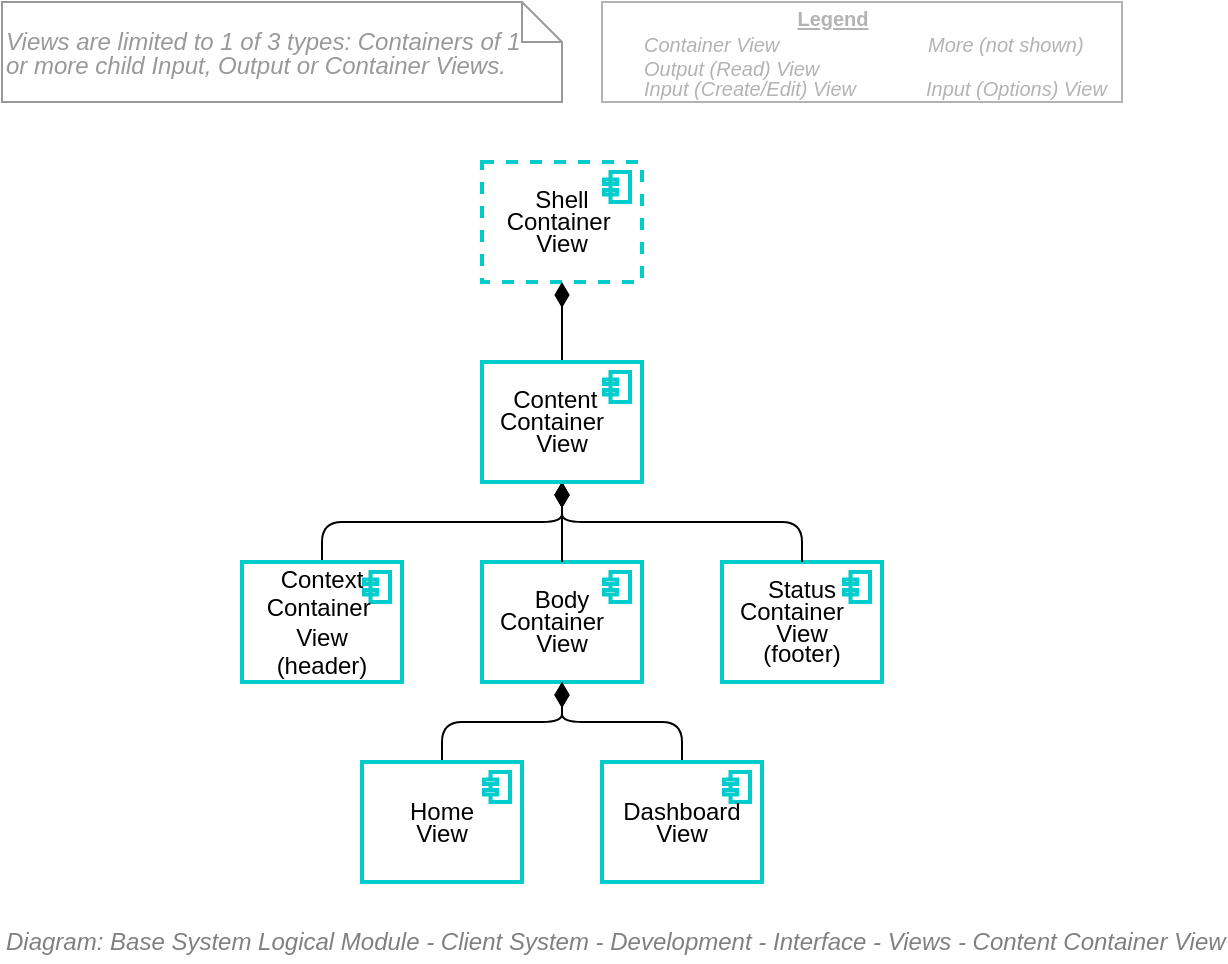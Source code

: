 <mxfile version="20.2.4" type="google"><diagram id="8T9Mq8XzZLbqYYV72fXq" name="Page-1"><mxGraphModel grid="1" page="1" gridSize="10" guides="1" tooltips="1" connect="1" arrows="1" fold="1" pageScale="1" pageWidth="827" pageHeight="1169" math="0" shadow="0"><root><mxCell id="0"/><mxCell id="1" parent="0"/><mxCell id="JBN9F36k-CJ3LuwBH_PH-1" value="&lt;p style=&quot;line-height: 90% ; font-size: 12px&quot;&gt;&lt;span style=&quot;font-size: 12px ; line-height: 80%&quot;&gt;Body&lt;br style=&quot;font-size: 12px&quot;&gt;&lt;/span&gt;&lt;span style=&quot;font-size: 12px&quot;&gt;Container&amp;nbsp; &amp;nbsp;&lt;br style=&quot;font-size: 12px&quot;&gt;&lt;/span&gt;&lt;span style=&quot;font-size: 12px&quot;&gt;View&lt;br style=&quot;font-size: 12px&quot;&gt;&lt;/span&gt;&lt;/p&gt;" style="html=1;outlineConnect=0;whiteSpace=wrap;fillColor=#99ffff;strokeColor=#000000;shape=mxgraph.archimate3.application;appType=comp;archiType=square;fontSize=12;verticalAlign=middle;container=1;collapsible=0;" vertex="1" parent="1"><mxGeometry x="360" y="460" width="80" height="40" as="geometry"/></mxCell><mxCell id="JBN9F36k-CJ3LuwBH_PH-2" value="&lt;p style=&quot;line-height: 90% ; font-size: 12px&quot;&gt;&lt;span style=&quot;font-size: 12px ; line-height: 80%&quot;&gt;Body&lt;br style=&quot;font-size: 12px&quot;&gt;&lt;/span&gt;&lt;span style=&quot;font-size: 12px&quot;&gt;Container&amp;nbsp; &amp;nbsp;&lt;br style=&quot;font-size: 12px&quot;&gt;&lt;/span&gt;&lt;span style=&quot;font-size: 12px&quot;&gt;View&lt;br style=&quot;font-size: 12px&quot;&gt;&lt;/span&gt;&lt;/p&gt;" style="html=1;outlineConnect=0;whiteSpace=wrap;fillColor=#ffffff;strokeColor=#00CCCC;shape=mxgraph.archimate3.application;appType=comp;archiType=square;fontSize=12;verticalAlign=middle;container=1;collapsible=0;strokeWidth=2;" vertex="1" parent="JBN9F36k-CJ3LuwBH_PH-1"><mxGeometry width="80" height="60" as="geometry"/></mxCell><mxCell id="JBN9F36k-CJ3LuwBH_PH-3" value="" style="shape=image;html=1;verticalAlign=top;verticalLabelPosition=bottom;labelBackgroundColor=#ffffff;imageAspect=0;aspect=fixed;image=https://cdn1.iconfinder.com/data/icons/material-core/18/check-box-outline-blank-128.png;strokeColor=#00CCCC;strokeWidth=2;fillColor=none;fontSize=12;align=left;" vertex="1" parent="JBN9F36k-CJ3LuwBH_PH-2"><mxGeometry width="20" height="20" as="geometry"/></mxCell><mxCell id="JBN9F36k-CJ3LuwBH_PH-4" value="" style="shape=image;html=1;verticalAlign=top;verticalLabelPosition=bottom;labelBackgroundColor=#ffffff;imageAspect=0;aspect=fixed;image=https://cdn2.iconfinder.com/data/icons/font-awesome/1792/ellipsis-h-128.png;strokeColor=#000000;strokeWidth=3;fillColor=#99FFFF;fontSize=12;fontColor=#000000;opacity=30;align=left;" vertex="1" parent="JBN9F36k-CJ3LuwBH_PH-2"><mxGeometry y="40" width="20" height="20" as="geometry"/></mxCell><mxCell id="JBN9F36k-CJ3LuwBH_PH-5" value="&lt;p style=&quot;line-height: 90% ; font-size: 12px&quot;&gt;&lt;span style=&quot;font-size: 12px&quot;&gt;Status&lt;br style=&quot;font-size: 12px&quot;&gt;&lt;/span&gt;&lt;span style=&quot;font-size: 12px&quot;&gt;Container&amp;nbsp; &amp;nbsp;&lt;br style=&quot;font-size: 12px&quot;&gt;&lt;/span&gt;&lt;span style=&quot;font-size: 12px&quot;&gt;View&lt;br&gt;(footer)&lt;/span&gt;&lt;/p&gt;" style="html=1;outlineConnect=0;whiteSpace=wrap;fillColor=none;strokeColor=#00CCCC;shape=mxgraph.archimate3.application;appType=comp;archiType=square;fontSize=12;verticalAlign=middle;container=1;collapsible=0;strokeWidth=2;" vertex="1" parent="1"><mxGeometry x="480" y="460" width="80" height="60" as="geometry"/></mxCell><mxCell id="JBN9F36k-CJ3LuwBH_PH-6" value="" style="shape=image;html=1;verticalAlign=top;verticalLabelPosition=bottom;labelBackgroundColor=#ffffff;imageAspect=0;aspect=fixed;image=https://cdn1.iconfinder.com/data/icons/material-core/18/check-box-outline-blank-128.png;strokeColor=#00CCCC;strokeWidth=2;fillColor=none;fontSize=12;align=left;" vertex="1" parent="JBN9F36k-CJ3LuwBH_PH-5"><mxGeometry width="20" height="20" as="geometry"/></mxCell><mxCell id="JBN9F36k-CJ3LuwBH_PH-7" value="" style="shape=image;html=1;verticalAlign=top;verticalLabelPosition=bottom;labelBackgroundColor=#ffffff;imageAspect=0;aspect=fixed;image=https://cdn2.iconfinder.com/data/icons/font-awesome/1792/ellipsis-h-128.png;strokeColor=#000000;strokeWidth=3;fillColor=#99FFFF;fontSize=12;fontColor=#000000;opacity=30;align=left;" vertex="1" parent="JBN9F36k-CJ3LuwBH_PH-5"><mxGeometry y="40" width="20" height="20" as="geometry"/></mxCell><mxCell id="JBN9F36k-CJ3LuwBH_PH-8" value="" style="html=1;endArrow=diamondThin;endFill=1;edgeStyle=elbowEdgeStyle;elbow=vertical;endSize=10;fontSize=12;entryX=0.5;entryY=1;entryDx=0;entryDy=0;entryPerimeter=0;exitX=0.5;exitY=0;exitDx=0;exitDy=0;exitPerimeter=0;verticalAlign=middle;" edge="1" parent="1" source="JBN9F36k-CJ3LuwBH_PH-11"><mxGeometry width="160" relative="1" as="geometry"><mxPoint x="200" y="460" as="sourcePoint"/><mxPoint x="400" y="420" as="targetPoint"/><Array as="points"><mxPoint x="270" y="440"/></Array></mxGeometry></mxCell><mxCell id="JBN9F36k-CJ3LuwBH_PH-9" value="" style="html=1;endArrow=diamondThin;endFill=1;edgeStyle=elbowEdgeStyle;elbow=vertical;endSize=10;fontSize=12;entryX=0.5;entryY=1;entryDx=0;entryDy=0;entryPerimeter=0;exitX=0.5;exitY=0;exitDx=0;exitDy=0;exitPerimeter=0;verticalAlign=middle;" edge="1" parent="1" source="JBN9F36k-CJ3LuwBH_PH-1"><mxGeometry width="160" relative="1" as="geometry"><mxPoint x="210" y="470" as="sourcePoint"/><mxPoint x="400" y="420" as="targetPoint"/><Array as="points"><mxPoint x="440" y="440"/></Array></mxGeometry></mxCell><mxCell id="JBN9F36k-CJ3LuwBH_PH-10" value="" style="html=1;endArrow=diamondThin;endFill=1;edgeStyle=elbowEdgeStyle;elbow=vertical;endSize=10;fontSize=12;entryX=0.5;entryY=1;entryDx=0;entryDy=0;entryPerimeter=0;verticalAlign=middle;" edge="1" parent="1" source="JBN9F36k-CJ3LuwBH_PH-5"><mxGeometry width="160" relative="1" as="geometry"><mxPoint x="220" y="480" as="sourcePoint"/><mxPoint x="400" y="420" as="targetPoint"/><Array as="points"><mxPoint x="400" y="440"/></Array></mxGeometry></mxCell><mxCell id="JBN9F36k-CJ3LuwBH_PH-11" value="&lt;span style=&quot;font-size: 12px&quot;&gt;Context&lt;br style=&quot;font-size: 12px&quot;&gt;&lt;/span&gt;&lt;span style=&quot;font-size: 12px&quot;&gt;Container&amp;nbsp;&lt;br style=&quot;font-size: 12px&quot;&gt;&lt;/span&gt;&lt;span style=&quot;font-size: 12px&quot;&gt;View&lt;br&gt;(header)&lt;br style=&quot;font-size: 12px&quot;&gt;&lt;/span&gt;" style="html=1;outlineConnect=0;whiteSpace=wrap;fillColor=none;strokeColor=#00CCCC;shape=mxgraph.archimate3.application;appType=comp;archiType=square;fontSize=12;verticalAlign=middle;container=1;collapsible=0;strokeWidth=2;" vertex="1" parent="1"><mxGeometry x="240" y="460" width="80" height="60" as="geometry"/></mxCell><mxCell id="JBN9F36k-CJ3LuwBH_PH-12" value="" style="shape=image;html=1;verticalAlign=top;verticalLabelPosition=bottom;labelBackgroundColor=#ffffff;imageAspect=0;aspect=fixed;image=https://cdn1.iconfinder.com/data/icons/material-core/18/check-box-outline-blank-128.png;strokeColor=#00CCCC;strokeWidth=2;fillColor=none;fontSize=12;align=left;" vertex="1" parent="JBN9F36k-CJ3LuwBH_PH-11"><mxGeometry width="20" height="20" as="geometry"/></mxCell><mxCell id="JBN9F36k-CJ3LuwBH_PH-13" value="" style="shape=image;html=1;verticalAlign=top;verticalLabelPosition=bottom;labelBackgroundColor=#ffffff;imageAspect=0;aspect=fixed;image=https://cdn2.iconfinder.com/data/icons/font-awesome/1792/ellipsis-h-128.png;strokeColor=#000000;strokeWidth=3;fillColor=#99FFFF;fontSize=12;fontColor=#000000;opacity=30;align=left;" vertex="1" parent="JBN9F36k-CJ3LuwBH_PH-11"><mxGeometry y="40" width="20" height="20" as="geometry"/></mxCell><mxCell id="JBN9F36k-CJ3LuwBH_PH-14" value="&lt;p style=&quot;line-height: 90%; font-size: 12px;&quot;&gt;&lt;span style=&quot;font-size: 12px;&quot;&gt;Shell&lt;br style=&quot;font-size: 12px;&quot;&gt;&lt;/span&gt;&lt;span style=&quot;font-size: 12px;&quot;&gt;Container&amp;nbsp;&lt;br style=&quot;font-size: 12px;&quot;&gt;&lt;/span&gt;&lt;span style=&quot;font-size: 12px;&quot;&gt;View&lt;br style=&quot;font-size: 12px;&quot;&gt;&lt;/span&gt;&lt;/p&gt;" style="html=1;outlineConnect=0;whiteSpace=wrap;fillColor=none;strokeColor=#00CCCC;shape=mxgraph.archimate3.application;appType=comp;archiType=square;fontSize=12;verticalAlign=middle;container=1;collapsible=0;strokeWidth=2;dashed=1;" vertex="1" parent="1"><mxGeometry x="360" y="260" width="80" height="60" as="geometry"/></mxCell><mxCell id="JBN9F36k-CJ3LuwBH_PH-15" value="" style="shape=image;html=1;verticalAlign=top;verticalLabelPosition=bottom;labelBackgroundColor=#ffffff;imageAspect=0;aspect=fixed;image=https://cdn1.iconfinder.com/data/icons/material-core/18/check-box-outline-blank-128.png;strokeColor=#00CCCC;strokeWidth=2;fillColor=none;fontSize=12;align=left;" vertex="1" parent="JBN9F36k-CJ3LuwBH_PH-14"><mxGeometry width="20" height="20" as="geometry"/></mxCell><mxCell id="JBN9F36k-CJ3LuwBH_PH-16" value="" style="shape=image;html=1;verticalAlign=top;verticalLabelPosition=bottom;labelBackgroundColor=#ffffff;imageAspect=0;aspect=fixed;image=https://cdn2.iconfinder.com/data/icons/font-awesome/1792/ellipsis-h-128.png;strokeColor=#000000;strokeWidth=3;fillColor=#99FFFF;fontSize=12;fontColor=#000000;opacity=30;align=left;" vertex="1" parent="JBN9F36k-CJ3LuwBH_PH-14"><mxGeometry y="40" width="20" height="20" as="geometry"/></mxCell><mxCell id="JBN9F36k-CJ3LuwBH_PH-17" value="" style="html=1;endArrow=diamondThin;endFill=1;elbow=vertical;endSize=10;fontSize=12;entryX=0.5;entryY=1;entryDx=0;entryDy=0;entryPerimeter=0;verticalAlign=middle;exitX=0.5;exitY=0;exitDx=0;exitDy=0;exitPerimeter=0;" edge="1" parent="1" source="JBN9F36k-CJ3LuwBH_PH-19" target="JBN9F36k-CJ3LuwBH_PH-14"><mxGeometry width="160" relative="1" as="geometry"><mxPoint x="520" y="360" as="sourcePoint"/><mxPoint x="410" y="310" as="targetPoint"/></mxGeometry></mxCell><mxCell id="JBN9F36k-CJ3LuwBH_PH-18" value="" style="html=1;endArrow=diamondThin;endFill=1;elbow=vertical;endSize=10;fontSize=12;entryX=0.5;entryY=1;entryDx=0;entryDy=0;entryPerimeter=0;verticalAlign=middle;exitX=0.5;exitY=0;exitDx=0;exitDy=0;exitPerimeter=0;edgeStyle=orthogonalEdgeStyle;" edge="1" parent="1" source="JBN9F36k-CJ3LuwBH_PH-38" target="JBN9F36k-CJ3LuwBH_PH-2"><mxGeometry width="160" relative="1" as="geometry"><mxPoint x="530" y="470" as="sourcePoint"/><mxPoint x="410" y="430" as="targetPoint"/></mxGeometry></mxCell><mxCell id="JBN9F36k-CJ3LuwBH_PH-19" value="&lt;p style=&quot;line-height: 90% ; font-size: 12px&quot;&gt;&lt;span style=&quot;font-size: 12px&quot;&gt;Content&amp;nbsp;&amp;nbsp;&lt;br style=&quot;font-size: 12px&quot;&gt;&lt;/span&gt;&lt;span style=&quot;font-size: 12px&quot;&gt;Container&amp;nbsp; &amp;nbsp;&lt;br style=&quot;font-size: 12px&quot;&gt;&lt;/span&gt;&lt;span style=&quot;font-size: 12px&quot;&gt;View&lt;br style=&quot;font-size: 12px&quot;&gt;&lt;/span&gt;&lt;/p&gt;" style="html=1;outlineConnect=0;whiteSpace=wrap;fillColor=none;strokeColor=#00CCCC;shape=mxgraph.archimate3.application;appType=comp;archiType=square;fontSize=12;verticalAlign=middle;container=1;collapsible=0;strokeWidth=2;" vertex="1" parent="1"><mxGeometry x="360" y="360" width="80" height="60" as="geometry"/></mxCell><mxCell id="JBN9F36k-CJ3LuwBH_PH-20" value="" style="shape=image;html=1;verticalAlign=top;verticalLabelPosition=bottom;labelBackgroundColor=#ffffff;imageAspect=0;aspect=fixed;image=https://cdn1.iconfinder.com/data/icons/material-core/18/check-box-outline-blank-128.png;strokeColor=#00CCCC;strokeWidth=2;fillColor=none;fontSize=12;align=left;" vertex="1" parent="JBN9F36k-CJ3LuwBH_PH-19"><mxGeometry width="20" height="20" as="geometry"/></mxCell><mxCell id="JBN9F36k-CJ3LuwBH_PH-21" value="" style="shape=image;html=1;verticalAlign=top;verticalLabelPosition=bottom;labelBackgroundColor=#ffffff;imageAspect=0;aspect=fixed;image=https://cdn2.iconfinder.com/data/icons/font-awesome/1792/ellipsis-h-128.png;strokeColor=#000000;strokeWidth=3;fillColor=#99FFFF;fontSize=12;fontColor=#000000;opacity=30;align=left;" vertex="1" parent="JBN9F36k-CJ3LuwBH_PH-19"><mxGeometry y="40" width="20" height="20" as="geometry"/></mxCell><mxCell id="JBN9F36k-CJ3LuwBH_PH-22" value="" style="html=1;endArrow=diamondThin;endFill=1;elbow=vertical;endSize=10;fontSize=12;entryX=0.5;entryY=1;entryDx=0;entryDy=0;entryPerimeter=0;verticalAlign=middle;exitX=0.5;exitY=0;exitDx=0;exitDy=0;exitPerimeter=0;edgeStyle=orthogonalEdgeStyle;" edge="1" parent="1" source="JBN9F36k-CJ3LuwBH_PH-41" target="JBN9F36k-CJ3LuwBH_PH-2"><mxGeometry width="160" relative="1" as="geometry"><mxPoint x="470" y="570" as="sourcePoint"/><mxPoint x="410" y="530" as="targetPoint"/></mxGeometry></mxCell><mxCell id="JBN9F36k-CJ3LuwBH_PH-23" value="" style="rounded=0;whiteSpace=wrap;html=1;fontSize=10;align=left;container=1;collapsible=0;fontColor=#B3B3B3;strokeColor=#B3B3B3;" vertex="1" parent="1"><mxGeometry x="420" y="180" width="260" height="50" as="geometry"/></mxCell><mxCell id="JBN9F36k-CJ3LuwBH_PH-24" value="Container View" style="text;html=1;strokeColor=none;fillColor=none;align=left;verticalAlign=middle;whiteSpace=wrap;rounded=0;fontSize=10;fontStyle=2;fontColor=#B3B3B3;" vertex="1" parent="JBN9F36k-CJ3LuwBH_PH-23"><mxGeometry x="18.811" y="16.667" width="111.189" height="8.333" as="geometry"/></mxCell><mxCell id="JBN9F36k-CJ3LuwBH_PH-25" value="Output (Read) View" style="text;html=1;strokeColor=none;fillColor=none;align=left;verticalAlign=middle;whiteSpace=wrap;rounded=0;fontSize=10;fontStyle=2;fontColor=#B3B3B3;" vertex="1" parent="JBN9F36k-CJ3LuwBH_PH-23"><mxGeometry x="18.806" y="30.0" width="111.194" height="6.33" as="geometry"/></mxCell><mxCell id="JBN9F36k-CJ3LuwBH_PH-26" value="Input (Create/Edit) View" style="text;html=1;strokeColor=none;fillColor=none;align=left;verticalAlign=middle;whiteSpace=wrap;rounded=0;fontSize=10;fontStyle=2;fontColor=#B3B3B3;" vertex="1" parent="JBN9F36k-CJ3LuwBH_PH-23"><mxGeometry x="18.811" y="39.333" width="111.189" height="8.333" as="geometry"/></mxCell><mxCell id="JBN9F36k-CJ3LuwBH_PH-27" value="Legend" style="text;html=1;strokeColor=none;fillColor=none;align=center;verticalAlign=middle;whiteSpace=wrap;rounded=0;fontSize=10;fontStyle=5;fontColor=#B3B3B3;" vertex="1" parent="JBN9F36k-CJ3LuwBH_PH-23"><mxGeometry x="28.805" width="172.828" height="16.667" as="geometry"/></mxCell><mxCell id="JBN9F36k-CJ3LuwBH_PH-28" value="" style="shape=image;html=1;verticalAlign=top;verticalLabelPosition=bottom;labelBackgroundColor=#ffffff;imageAspect=0;aspect=fixed;image=https://cdn1.iconfinder.com/data/icons/material-core/18/check-box-outline-blank-128.png;strokeColor=#00CCCC;strokeWidth=2;fillColor=none;fontSize=12;align=left;" vertex="1" parent="JBN9F36k-CJ3LuwBH_PH-23"><mxGeometry x="3.498" y="15.83" width="10.0" height="10.0" as="geometry"/></mxCell><mxCell id="JBN9F36k-CJ3LuwBH_PH-29" value="" style="shape=image;html=1;verticalAlign=top;verticalLabelPosition=bottom;labelBackgroundColor=#ffffff;imageAspect=0;aspect=fixed;image=https://cdn3.iconfinder.com/data/icons/arrow-and-interface-4/28/input-2-128.png;strokeColor=#00CCCC;strokeWidth=2;fillColor=none;fontSize=12;align=left;" vertex="1" parent="JBN9F36k-CJ3LuwBH_PH-23"><mxGeometry x="3.498" y="39.33" width="10.0" height="10.0" as="geometry"/></mxCell><mxCell id="JBN9F36k-CJ3LuwBH_PH-30" value="" style="shape=image;html=1;verticalAlign=top;verticalLabelPosition=bottom;labelBackgroundColor=#ffffff;imageAspect=0;aspect=fixed;image=https://cdn1.iconfinder.com/data/icons/essential-pack-3/24/82.output-128.png;strokeColor=#00CCCC;strokeWidth=2;fillColor=none;fontSize=12;align=left;" vertex="1" parent="JBN9F36k-CJ3LuwBH_PH-23"><mxGeometry x="3.498" y="28.17" width="10.0" height="10.0" as="geometry"/></mxCell><mxCell id="JBN9F36k-CJ3LuwBH_PH-31" value="" style="shape=image;html=1;verticalAlign=top;verticalLabelPosition=bottom;labelBackgroundColor=#ffffff;imageAspect=0;aspect=fixed;image=https://cdn2.iconfinder.com/data/icons/font-awesome/1792/ellipsis-h-128.png;strokeColor=#000000;strokeWidth=2;fillColor=#D4E1F5;fontSize=12;fontColor=#000000;opacity=80;align=left;" vertex="1" parent="JBN9F36k-CJ3LuwBH_PH-23"><mxGeometry x="141.667" y="17.0" width="10.0" height="10.0" as="geometry"/></mxCell><mxCell id="JBN9F36k-CJ3LuwBH_PH-32" value="More (not shown)" style="text;html=1;strokeColor=none;fillColor=none;align=left;verticalAlign=middle;whiteSpace=wrap;rounded=0;fontSize=10;fontStyle=2;fontColor=#B3B3B3;" vertex="1" parent="JBN9F36k-CJ3LuwBH_PH-23"><mxGeometry x="161.481" y="18.0" width="98.519" height="6.67" as="geometry"/></mxCell><mxCell id="JBN9F36k-CJ3LuwBH_PH-33" value="" style="shape=image;html=1;verticalAlign=top;verticalLabelPosition=bottom;labelBackgroundColor=none;imageAspect=0;aspect=fixed;image=https://cdn4.iconfinder.com/data/icons/free-ui/64/v-35-128.png;strokeColor=#000000;strokeWidth=3;fillColor=#99FFFF;fontSize=12;fontColor=#000000;align=left;" vertex="1" parent="JBN9F36k-CJ3LuwBH_PH-23"><mxGeometry x="141.667" y="38.0" width="10.0" height="10.0" as="geometry"/></mxCell><mxCell id="JBN9F36k-CJ3LuwBH_PH-34" value="Input (Options) View" style="text;html=1;strokeColor=none;fillColor=none;align=left;verticalAlign=middle;whiteSpace=wrap;rounded=0;fontSize=10;fontStyle=2;fontColor=#B3B3B3;" vertex="1" parent="JBN9F36k-CJ3LuwBH_PH-23"><mxGeometry x="160.003" y="40.0" width="98.519" height="6.67" as="geometry"/></mxCell><mxCell id="JBN9F36k-CJ3LuwBH_PH-35" value="" style="group;spacingRight=21;" connectable="0" vertex="1" parent="1"><mxGeometry x="120" y="180" width="560" height="50" as="geometry"/></mxCell><UserObject label="&lt;p style=&quot;line-height: 100%&quot;&gt;Views are limited to 1 of 3 types: Containers of 1 or more child Input, Output or Container Views.&lt;/p&gt;" link="https://drive.google.com/file/d/1oMV0IeGAAscQwm4mQmpwyKH3BHNU0Zv-/view?usp=sharing" id="JBN9F36k-CJ3LuwBH_PH-36"><mxCell style="shape=note;size=20;whiteSpace=wrap;html=1;strokeWidth=1;fillColor=none;fontSize=12;align=left;fontStyle=2;strokeColor=#999999;fontColor=#999999;spacingRight=8;verticalAlign=middle;" vertex="1" parent="JBN9F36k-CJ3LuwBH_PH-35"><mxGeometry width="280" height="50" as="geometry"/></mxCell></UserObject><mxCell id="JBN9F36k-CJ3LuwBH_PH-37" value="&lt;font style=&quot;font-size: 12px&quot;&gt;&lt;span style=&quot;font-size: 12px&quot;&gt;Diagram: Base System Logical Module - Client System - Development - Interface - Views - Content Container View&lt;/span&gt;&lt;/font&gt;" style="text;strokeColor=none;fillColor=none;html=1;fontSize=12;fontStyle=2;verticalAlign=middle;align=left;shadow=0;glass=0;comic=0;opacity=30;fontColor=#808080;" vertex="1" parent="1"><mxGeometry x="120" y="640" width="520" height="20" as="geometry"/></mxCell><mxCell id="JBN9F36k-CJ3LuwBH_PH-38" value="&lt;p style=&quot;line-height: 90% ; font-size: 12px&quot;&gt;&lt;span style=&quot;font-size: 12px&quot;&gt;Dashboard&lt;br&gt;View&lt;/span&gt;&lt;/p&gt;" style="html=1;outlineConnect=0;whiteSpace=wrap;fillColor=#ffffff;strokeColor=#00CCCC;shape=mxgraph.archimate3.application;appType=comp;archiType=square;fontSize=12;verticalAlign=middle;container=1;collapsible=0;strokeWidth=2;" vertex="1" parent="1"><mxGeometry x="420" y="560" width="80" height="60" as="geometry"/></mxCell><mxCell id="JBN9F36k-CJ3LuwBH_PH-39" value="" style="shape=image;html=1;verticalAlign=top;verticalLabelPosition=bottom;labelBackgroundColor=#ffffff;imageAspect=0;aspect=fixed;image=https://cdn2.iconfinder.com/data/icons/font-awesome/1792/ellipsis-h-128.png;strokeColor=#000000;strokeWidth=3;fillColor=#99FFFF;fontSize=12;fontColor=#000000;opacity=30;align=left;" vertex="1" parent="JBN9F36k-CJ3LuwBH_PH-38"><mxGeometry y="40" width="20" height="20" as="geometry"/></mxCell><mxCell id="JBN9F36k-CJ3LuwBH_PH-40" value="" style="shape=image;html=1;verticalAlign=top;verticalLabelPosition=bottom;labelBackgroundColor=#ffffff;imageAspect=0;aspect=fixed;image=https://cdn1.iconfinder.com/data/icons/essential-pack-3/24/82.output-128.png;strokeColor=#00CCCC;strokeWidth=2;fillColor=none;fontSize=12;align=left;" vertex="1" parent="JBN9F36k-CJ3LuwBH_PH-38"><mxGeometry width="20" height="20" as="geometry"/></mxCell><mxCell id="JBN9F36k-CJ3LuwBH_PH-41" value="&lt;p style=&quot;line-height: 90% ; font-size: 12px&quot;&gt;&lt;span style=&quot;font-size: 12px&quot;&gt;Home&lt;br&gt;View&lt;/span&gt;&lt;/p&gt;" style="html=1;outlineConnect=0;whiteSpace=wrap;fillColor=#ffffff;strokeColor=#00CCCC;shape=mxgraph.archimate3.application;appType=comp;archiType=square;fontSize=12;verticalAlign=middle;container=1;collapsible=0;strokeWidth=2;" vertex="1" parent="1"><mxGeometry x="300" y="560" width="80" height="60" as="geometry"/></mxCell><mxCell id="JBN9F36k-CJ3LuwBH_PH-42" value="" style="shape=image;html=1;verticalAlign=top;verticalLabelPosition=bottom;labelBackgroundColor=#ffffff;imageAspect=0;aspect=fixed;image=https://cdn2.iconfinder.com/data/icons/font-awesome/1792/ellipsis-h-128.png;strokeColor=#000000;strokeWidth=3;fillColor=#99FFFF;fontSize=12;fontColor=#000000;opacity=30;align=left;" vertex="1" parent="JBN9F36k-CJ3LuwBH_PH-41"><mxGeometry y="40" width="20" height="20" as="geometry"/></mxCell><mxCell id="JBN9F36k-CJ3LuwBH_PH-43" value="" style="shape=image;html=1;verticalAlign=top;verticalLabelPosition=bottom;labelBackgroundColor=#ffffff;imageAspect=0;aspect=fixed;image=https://cdn1.iconfinder.com/data/icons/essential-pack-3/24/82.output-128.png;strokeColor=#00CCCC;strokeWidth=2;fillColor=none;fontSize=12;align=left;" vertex="1" parent="JBN9F36k-CJ3LuwBH_PH-41"><mxGeometry width="20" height="20" as="geometry"/></mxCell></root></mxGraphModel></diagram></mxfile>